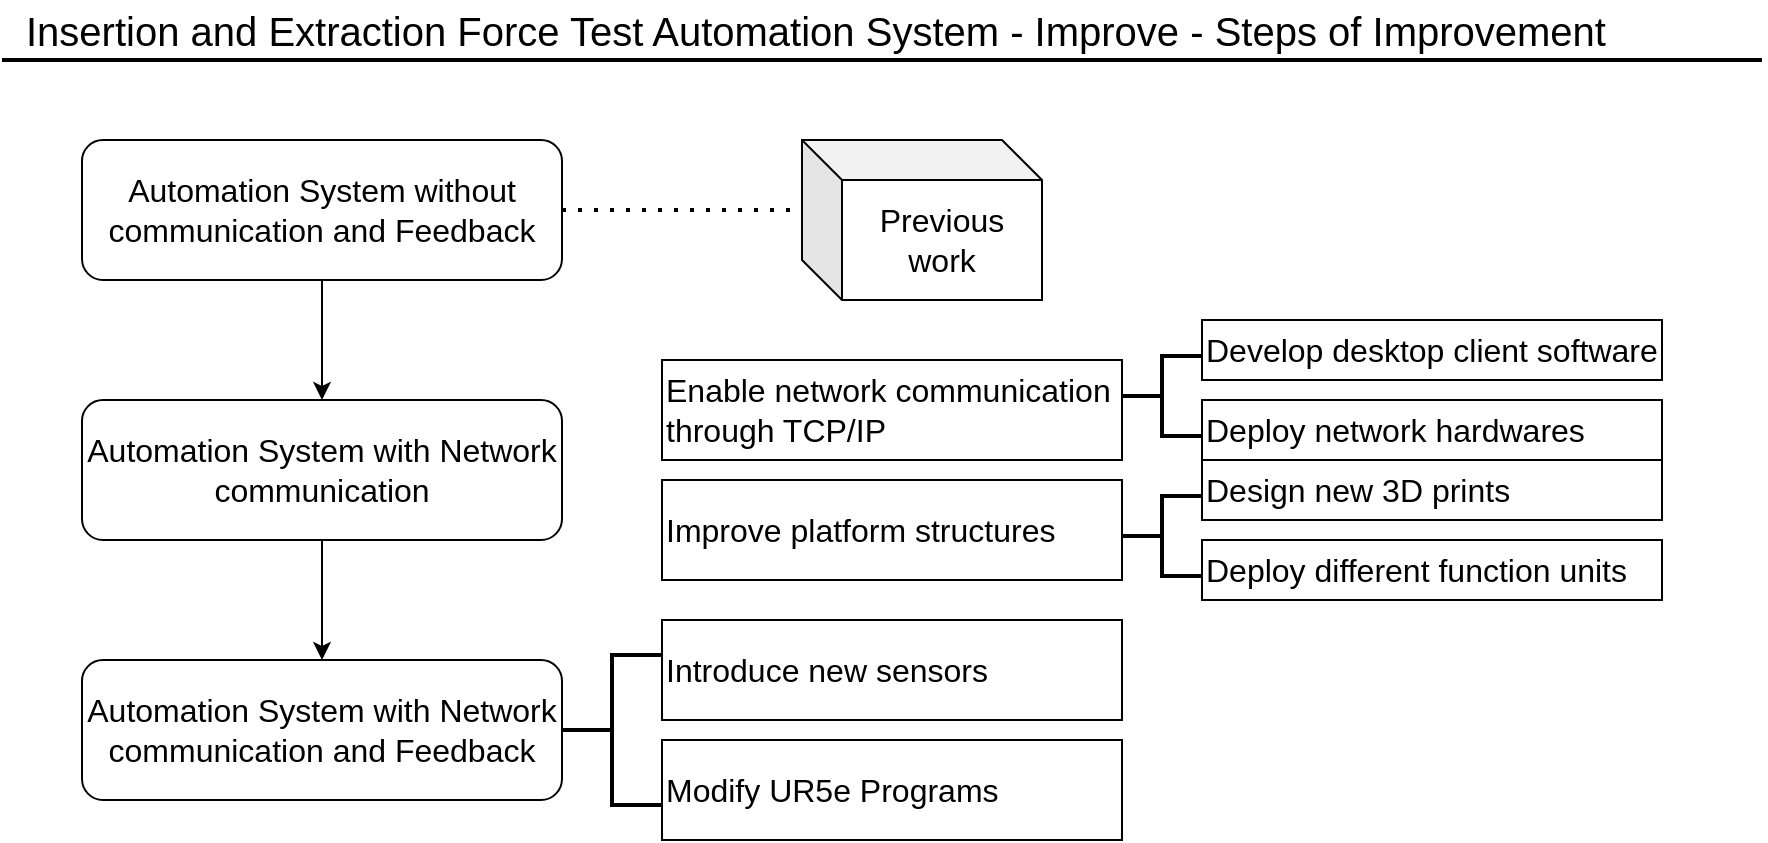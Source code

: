 <mxfile version="13.10.3" type="github">
  <diagram id="PMe5xxfhS3sRr5Ko6-70" name="Page-1">
    <mxGraphModel dx="2522" dy="762" grid="1" gridSize="10" guides="1" tooltips="1" connect="1" arrows="1" fold="1" page="1" pageScale="1" pageWidth="1100" pageHeight="850" math="0" shadow="0">
      <root>
        <mxCell id="0" />
        <mxCell id="1" parent="0" />
        <mxCell id="1gteRvyBW2OjLupQvuVD-1" value="" style="endArrow=none;html=1;fontSize=12;strokeWidth=2;" edge="1" parent="1">
          <mxGeometry width="50" height="50" relative="1" as="geometry">
            <mxPoint y="40" as="sourcePoint" />
            <mxPoint x="880" y="40" as="targetPoint" />
          </mxGeometry>
        </mxCell>
        <mxCell id="1gteRvyBW2OjLupQvuVD-2" value="&lt;font style=&quot;font-size: 20px&quot;&gt;Insertion and Extraction Force Test Automation System - Improve - Steps of Improvement&lt;/font&gt;" style="text;html=1;strokeColor=none;fillColor=none;align=left;verticalAlign=middle;whiteSpace=wrap;rounded=0;" vertex="1" parent="1">
          <mxGeometry x="10" y="10" width="810" height="30" as="geometry" />
        </mxCell>
        <mxCell id="1gteRvyBW2OjLupQvuVD-5" style="edgeStyle=orthogonalEdgeStyle;rounded=0;orthogonalLoop=1;jettySize=auto;html=1;exitX=0.5;exitY=1;exitDx=0;exitDy=0;entryX=0.5;entryY=0;entryDx=0;entryDy=0;" edge="1" parent="1" source="1gteRvyBW2OjLupQvuVD-3" target="1gteRvyBW2OjLupQvuVD-4">
          <mxGeometry relative="1" as="geometry" />
        </mxCell>
        <mxCell id="1gteRvyBW2OjLupQvuVD-3" value="&lt;font style=&quot;font-size: 16px&quot;&gt;Automation System without communication and Feedback&lt;/font&gt;" style="rounded=1;whiteSpace=wrap;html=1;align=center;" vertex="1" parent="1">
          <mxGeometry x="40" y="80" width="240" height="70" as="geometry" />
        </mxCell>
        <mxCell id="1gteRvyBW2OjLupQvuVD-7" style="edgeStyle=orthogonalEdgeStyle;rounded=0;orthogonalLoop=1;jettySize=auto;html=1;exitX=0.5;exitY=1;exitDx=0;exitDy=0;entryX=0.5;entryY=0;entryDx=0;entryDy=0;" edge="1" parent="1" source="1gteRvyBW2OjLupQvuVD-4" target="1gteRvyBW2OjLupQvuVD-6">
          <mxGeometry relative="1" as="geometry" />
        </mxCell>
        <mxCell id="1gteRvyBW2OjLupQvuVD-4" value="&lt;font style=&quot;font-size: 16px&quot;&gt;Automation System with Network communication&lt;/font&gt;" style="rounded=1;whiteSpace=wrap;html=1;align=center;" vertex="1" parent="1">
          <mxGeometry x="40" y="210" width="240" height="70" as="geometry" />
        </mxCell>
        <mxCell id="1gteRvyBW2OjLupQvuVD-6" value="&lt;font style=&quot;font-size: 16px&quot;&gt;Automation System with Network communication and Feedback&lt;/font&gt;" style="rounded=1;whiteSpace=wrap;html=1;align=center;" vertex="1" parent="1">
          <mxGeometry x="40" y="340" width="240" height="70" as="geometry" />
        </mxCell>
        <mxCell id="1gteRvyBW2OjLupQvuVD-8" value="" style="endArrow=none;dashed=1;html=1;dashPattern=1 3;strokeWidth=2;exitX=1;exitY=0.5;exitDx=0;exitDy=0;" edge="1" parent="1" source="1gteRvyBW2OjLupQvuVD-3">
          <mxGeometry width="50" height="50" relative="1" as="geometry">
            <mxPoint x="400" y="280" as="sourcePoint" />
            <mxPoint x="400" y="115" as="targetPoint" />
          </mxGeometry>
        </mxCell>
        <mxCell id="1gteRvyBW2OjLupQvuVD-9" value="&lt;font style=&quot;font-size: 16px&quot;&gt;Previous work&lt;/font&gt;" style="shape=cube;whiteSpace=wrap;html=1;boundedLbl=1;backgroundOutline=1;darkOpacity=0.05;darkOpacity2=0.1;align=center;" vertex="1" parent="1">
          <mxGeometry x="400" y="80" width="120" height="80" as="geometry" />
        </mxCell>
        <mxCell id="1gteRvyBW2OjLupQvuVD-10" value="" style="strokeWidth=2;html=1;shape=mxgraph.flowchart.annotation_2;align=left;labelPosition=right;pointerEvents=1;strokeColor=none;" vertex="1" parent="1">
          <mxGeometry x="280" y="207.5" width="50" height="75" as="geometry" />
        </mxCell>
        <mxCell id="1gteRvyBW2OjLupQvuVD-11" value="&lt;span style=&quot;font-size: 16px&quot;&gt;Enable network communication through TCP/IP&lt;/span&gt;" style="rounded=0;whiteSpace=wrap;html=1;align=left;" vertex="1" parent="1">
          <mxGeometry x="330" y="190" width="230" height="50" as="geometry" />
        </mxCell>
        <mxCell id="1gteRvyBW2OjLupQvuVD-12" value="&lt;span style=&quot;font-size: 16px&quot;&gt;Develop desktop client software&lt;/span&gt;" style="rounded=0;whiteSpace=wrap;html=1;align=left;" vertex="1" parent="1">
          <mxGeometry x="600" y="170" width="230" height="30" as="geometry" />
        </mxCell>
        <mxCell id="1gteRvyBW2OjLupQvuVD-13" value="&lt;span style=&quot;font-size: 16px&quot;&gt;Deploy network hardwares&lt;/span&gt;" style="rounded=0;whiteSpace=wrap;html=1;align=left;" vertex="1" parent="1">
          <mxGeometry x="600" y="210" width="230" height="30" as="geometry" />
        </mxCell>
        <mxCell id="1gteRvyBW2OjLupQvuVD-15" value="" style="strokeWidth=2;html=1;shape=mxgraph.flowchart.annotation_2;align=left;labelPosition=right;pointerEvents=1;" vertex="1" parent="1">
          <mxGeometry x="560" y="188" width="40" height="40" as="geometry" />
        </mxCell>
        <mxCell id="1gteRvyBW2OjLupQvuVD-16" value="&lt;span style=&quot;font-size: 16px&quot;&gt;Improve platform structures&lt;/span&gt;" style="rounded=0;whiteSpace=wrap;html=1;align=left;" vertex="1" parent="1">
          <mxGeometry x="330" y="250" width="230" height="50" as="geometry" />
        </mxCell>
        <mxCell id="1gteRvyBW2OjLupQvuVD-17" value="&lt;span style=&quot;font-size: 16px&quot;&gt;Design new 3D prints&lt;/span&gt;" style="rounded=0;whiteSpace=wrap;html=1;align=left;" vertex="1" parent="1">
          <mxGeometry x="600" y="240" width="230" height="30" as="geometry" />
        </mxCell>
        <mxCell id="1gteRvyBW2OjLupQvuVD-18" value="&lt;span style=&quot;font-size: 16px&quot;&gt;Deploy different function units&lt;/span&gt;" style="rounded=0;whiteSpace=wrap;html=1;align=left;" vertex="1" parent="1">
          <mxGeometry x="600" y="280" width="230" height="30" as="geometry" />
        </mxCell>
        <mxCell id="1gteRvyBW2OjLupQvuVD-19" value="" style="strokeWidth=2;html=1;shape=mxgraph.flowchart.annotation_2;align=left;labelPosition=right;pointerEvents=1;" vertex="1" parent="1">
          <mxGeometry x="560" y="258" width="40" height="40" as="geometry" />
        </mxCell>
        <mxCell id="1gteRvyBW2OjLupQvuVD-20" value="" style="strokeWidth=2;html=1;shape=mxgraph.flowchart.annotation_2;align=left;labelPosition=right;pointerEvents=1;" vertex="1" parent="1">
          <mxGeometry x="280" y="337.5" width="50" height="75" as="geometry" />
        </mxCell>
        <mxCell id="1gteRvyBW2OjLupQvuVD-21" value="&lt;span style=&quot;font-size: 16px&quot;&gt;Introduce new sensors&lt;/span&gt;" style="rounded=0;whiteSpace=wrap;html=1;align=left;" vertex="1" parent="1">
          <mxGeometry x="330" y="320" width="230" height="50" as="geometry" />
        </mxCell>
        <mxCell id="1gteRvyBW2OjLupQvuVD-22" value="&lt;span style=&quot;font-size: 16px&quot;&gt;Modify UR5e Programs&lt;/span&gt;" style="rounded=0;whiteSpace=wrap;html=1;align=left;" vertex="1" parent="1">
          <mxGeometry x="330" y="380" width="230" height="50" as="geometry" />
        </mxCell>
      </root>
    </mxGraphModel>
  </diagram>
</mxfile>
